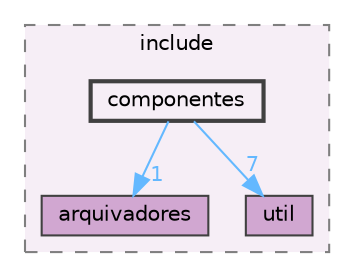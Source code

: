 digraph "becommons/include/componentes"
{
 // LATEX_PDF_SIZE
  bgcolor="transparent";
  edge [fontname=Helvetica,fontsize=10,labelfontname=Helvetica,labelfontsize=10];
  node [fontname=Helvetica,fontsize=10,shape=box,height=0.2,width=0.4];
  compound=true
  subgraph clusterdir_9a744b5567c265deacf566b467d8af59 {
    graph [ bgcolor="#f6eef6", pencolor="grey50", label="include", fontname=Helvetica,fontsize=10 style="filled,dashed", URL="dir_9a744b5567c265deacf566b467d8af59.html",tooltip=""]
  dir_0058f9f8930e3f234e27134542bf0d59 [label="arquivadores", fillcolor="#d1a7d1", color="grey25", style="filled", URL="dir_0058f9f8930e3f234e27134542bf0d59.html",tooltip=""];
  dir_01945739458c10315f029035be55b339 [label="util", fillcolor="#d1a7d1", color="grey25", style="filled", URL="dir_01945739458c10315f029035be55b339.html",tooltip=""];
  dir_111f21dc146a617cd827120506a93450 [label="componentes", fillcolor="#f6eef6", color="grey25", style="filled,bold", URL="dir_111f21dc146a617cd827120506a93450.html",tooltip=""];
  }
  dir_111f21dc146a617cd827120506a93450->dir_0058f9f8930e3f234e27134542bf0d59 [headlabel="1", labeldistance=1.5 headhref="dir_000005_000002.html" href="dir_000005_000002.html" color="steelblue1" fontcolor="steelblue1"];
  dir_111f21dc146a617cd827120506a93450->dir_01945739458c10315f029035be55b339 [headlabel="7", labeldistance=1.5 headhref="dir_000005_000027.html" href="dir_000005_000027.html" color="steelblue1" fontcolor="steelblue1"];
}
